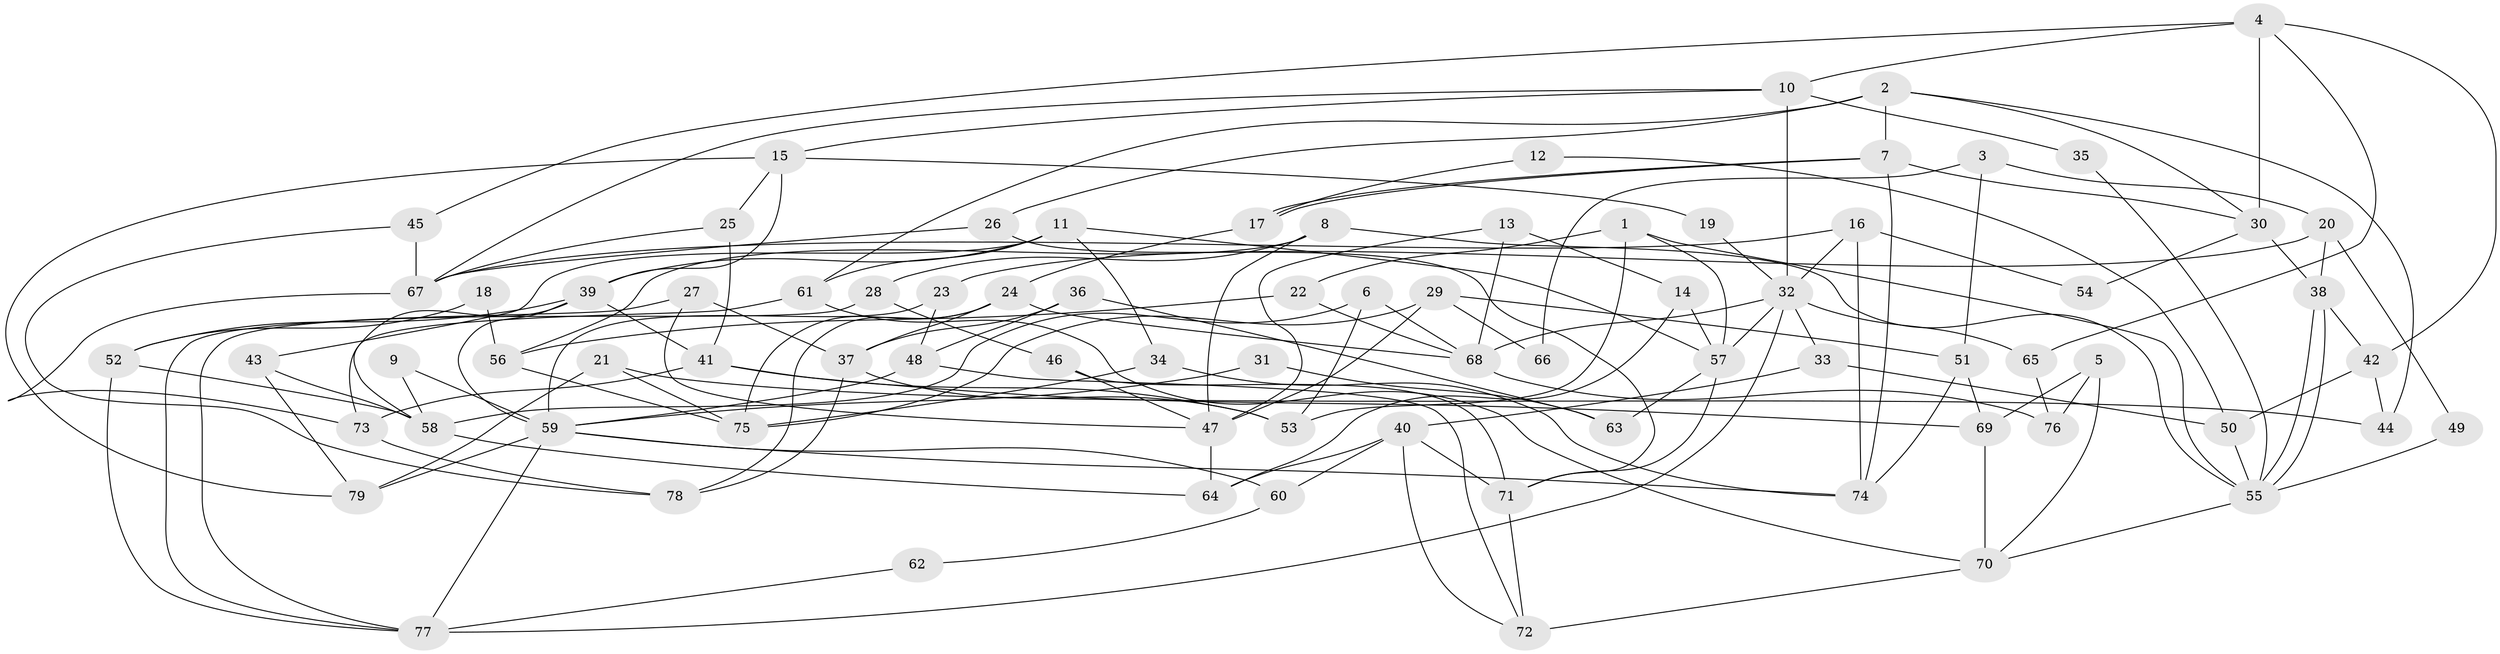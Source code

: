 // coarse degree distribution, {9: 0.05128205128205128, 11: 0.02564102564102564, 3: 0.23076923076923078, 8: 0.05128205128205128, 6: 0.05128205128205128, 5: 0.15384615384615385, 7: 0.1282051282051282, 13: 0.02564102564102564, 2: 0.15384615384615385, 4: 0.07692307692307693, 10: 0.05128205128205128}
// Generated by graph-tools (version 1.1) at 2025/54/03/05/25 16:54:47]
// undirected, 79 vertices, 158 edges
graph export_dot {
graph [start="1"]
  node [color=gray90,style=filled];
  1;
  2;
  3;
  4;
  5;
  6;
  7;
  8;
  9;
  10;
  11;
  12;
  13;
  14;
  15;
  16;
  17;
  18;
  19;
  20;
  21;
  22;
  23;
  24;
  25;
  26;
  27;
  28;
  29;
  30;
  31;
  32;
  33;
  34;
  35;
  36;
  37;
  38;
  39;
  40;
  41;
  42;
  43;
  44;
  45;
  46;
  47;
  48;
  49;
  50;
  51;
  52;
  53;
  54;
  55;
  56;
  57;
  58;
  59;
  60;
  61;
  62;
  63;
  64;
  65;
  66;
  67;
  68;
  69;
  70;
  71;
  72;
  73;
  74;
  75;
  76;
  77;
  78;
  79;
  1 -- 55;
  1 -- 53;
  1 -- 22;
  1 -- 57;
  2 -- 7;
  2 -- 61;
  2 -- 26;
  2 -- 30;
  2 -- 44;
  3 -- 51;
  3 -- 20;
  3 -- 66;
  4 -- 30;
  4 -- 42;
  4 -- 10;
  4 -- 45;
  4 -- 65;
  5 -- 76;
  5 -- 70;
  5 -- 69;
  6 -- 68;
  6 -- 58;
  6 -- 53;
  7 -- 74;
  7 -- 17;
  7 -- 17;
  7 -- 30;
  8 -- 56;
  8 -- 55;
  8 -- 28;
  8 -- 47;
  9 -- 59;
  9 -- 58;
  10 -- 15;
  10 -- 32;
  10 -- 35;
  10 -- 67;
  11 -- 39;
  11 -- 57;
  11 -- 34;
  11 -- 43;
  11 -- 61;
  12 -- 17;
  12 -- 50;
  13 -- 68;
  13 -- 47;
  13 -- 14;
  14 -- 57;
  14 -- 64;
  15 -- 39;
  15 -- 25;
  15 -- 19;
  15 -- 79;
  16 -- 67;
  16 -- 32;
  16 -- 54;
  16 -- 74;
  17 -- 24;
  18 -- 56;
  18 -- 52;
  19 -- 32;
  20 -- 23;
  20 -- 38;
  20 -- 49;
  21 -- 44;
  21 -- 79;
  21 -- 75;
  22 -- 68;
  22 -- 56;
  23 -- 48;
  23 -- 59;
  24 -- 75;
  24 -- 37;
  24 -- 68;
  24 -- 78;
  25 -- 41;
  25 -- 67;
  26 -- 67;
  26 -- 71;
  27 -- 77;
  27 -- 37;
  27 -- 47;
  28 -- 46;
  28 -- 77;
  29 -- 75;
  29 -- 47;
  29 -- 51;
  29 -- 66;
  30 -- 38;
  30 -- 54;
  31 -- 59;
  31 -- 63;
  32 -- 57;
  32 -- 33;
  32 -- 65;
  32 -- 68;
  32 -- 77;
  33 -- 40;
  33 -- 50;
  34 -- 74;
  34 -- 75;
  35 -- 55;
  36 -- 48;
  36 -- 37;
  36 -- 63;
  37 -- 53;
  37 -- 78;
  38 -- 55;
  38 -- 55;
  38 -- 42;
  39 -- 59;
  39 -- 52;
  39 -- 41;
  39 -- 58;
  40 -- 72;
  40 -- 64;
  40 -- 60;
  40 -- 71;
  41 -- 69;
  41 -- 53;
  41 -- 73;
  42 -- 50;
  42 -- 44;
  43 -- 58;
  43 -- 79;
  45 -- 67;
  45 -- 78;
  46 -- 71;
  46 -- 47;
  47 -- 64;
  48 -- 59;
  48 -- 72;
  49 -- 55;
  50 -- 55;
  51 -- 74;
  51 -- 69;
  52 -- 77;
  52 -- 58;
  55 -- 70;
  56 -- 75;
  57 -- 71;
  57 -- 63;
  58 -- 64;
  59 -- 77;
  59 -- 79;
  59 -- 60;
  59 -- 74;
  60 -- 62;
  61 -- 73;
  61 -- 70;
  62 -- 77;
  65 -- 76;
  67 -- 73;
  68 -- 76;
  69 -- 70;
  70 -- 72;
  71 -- 72;
  73 -- 78;
}
